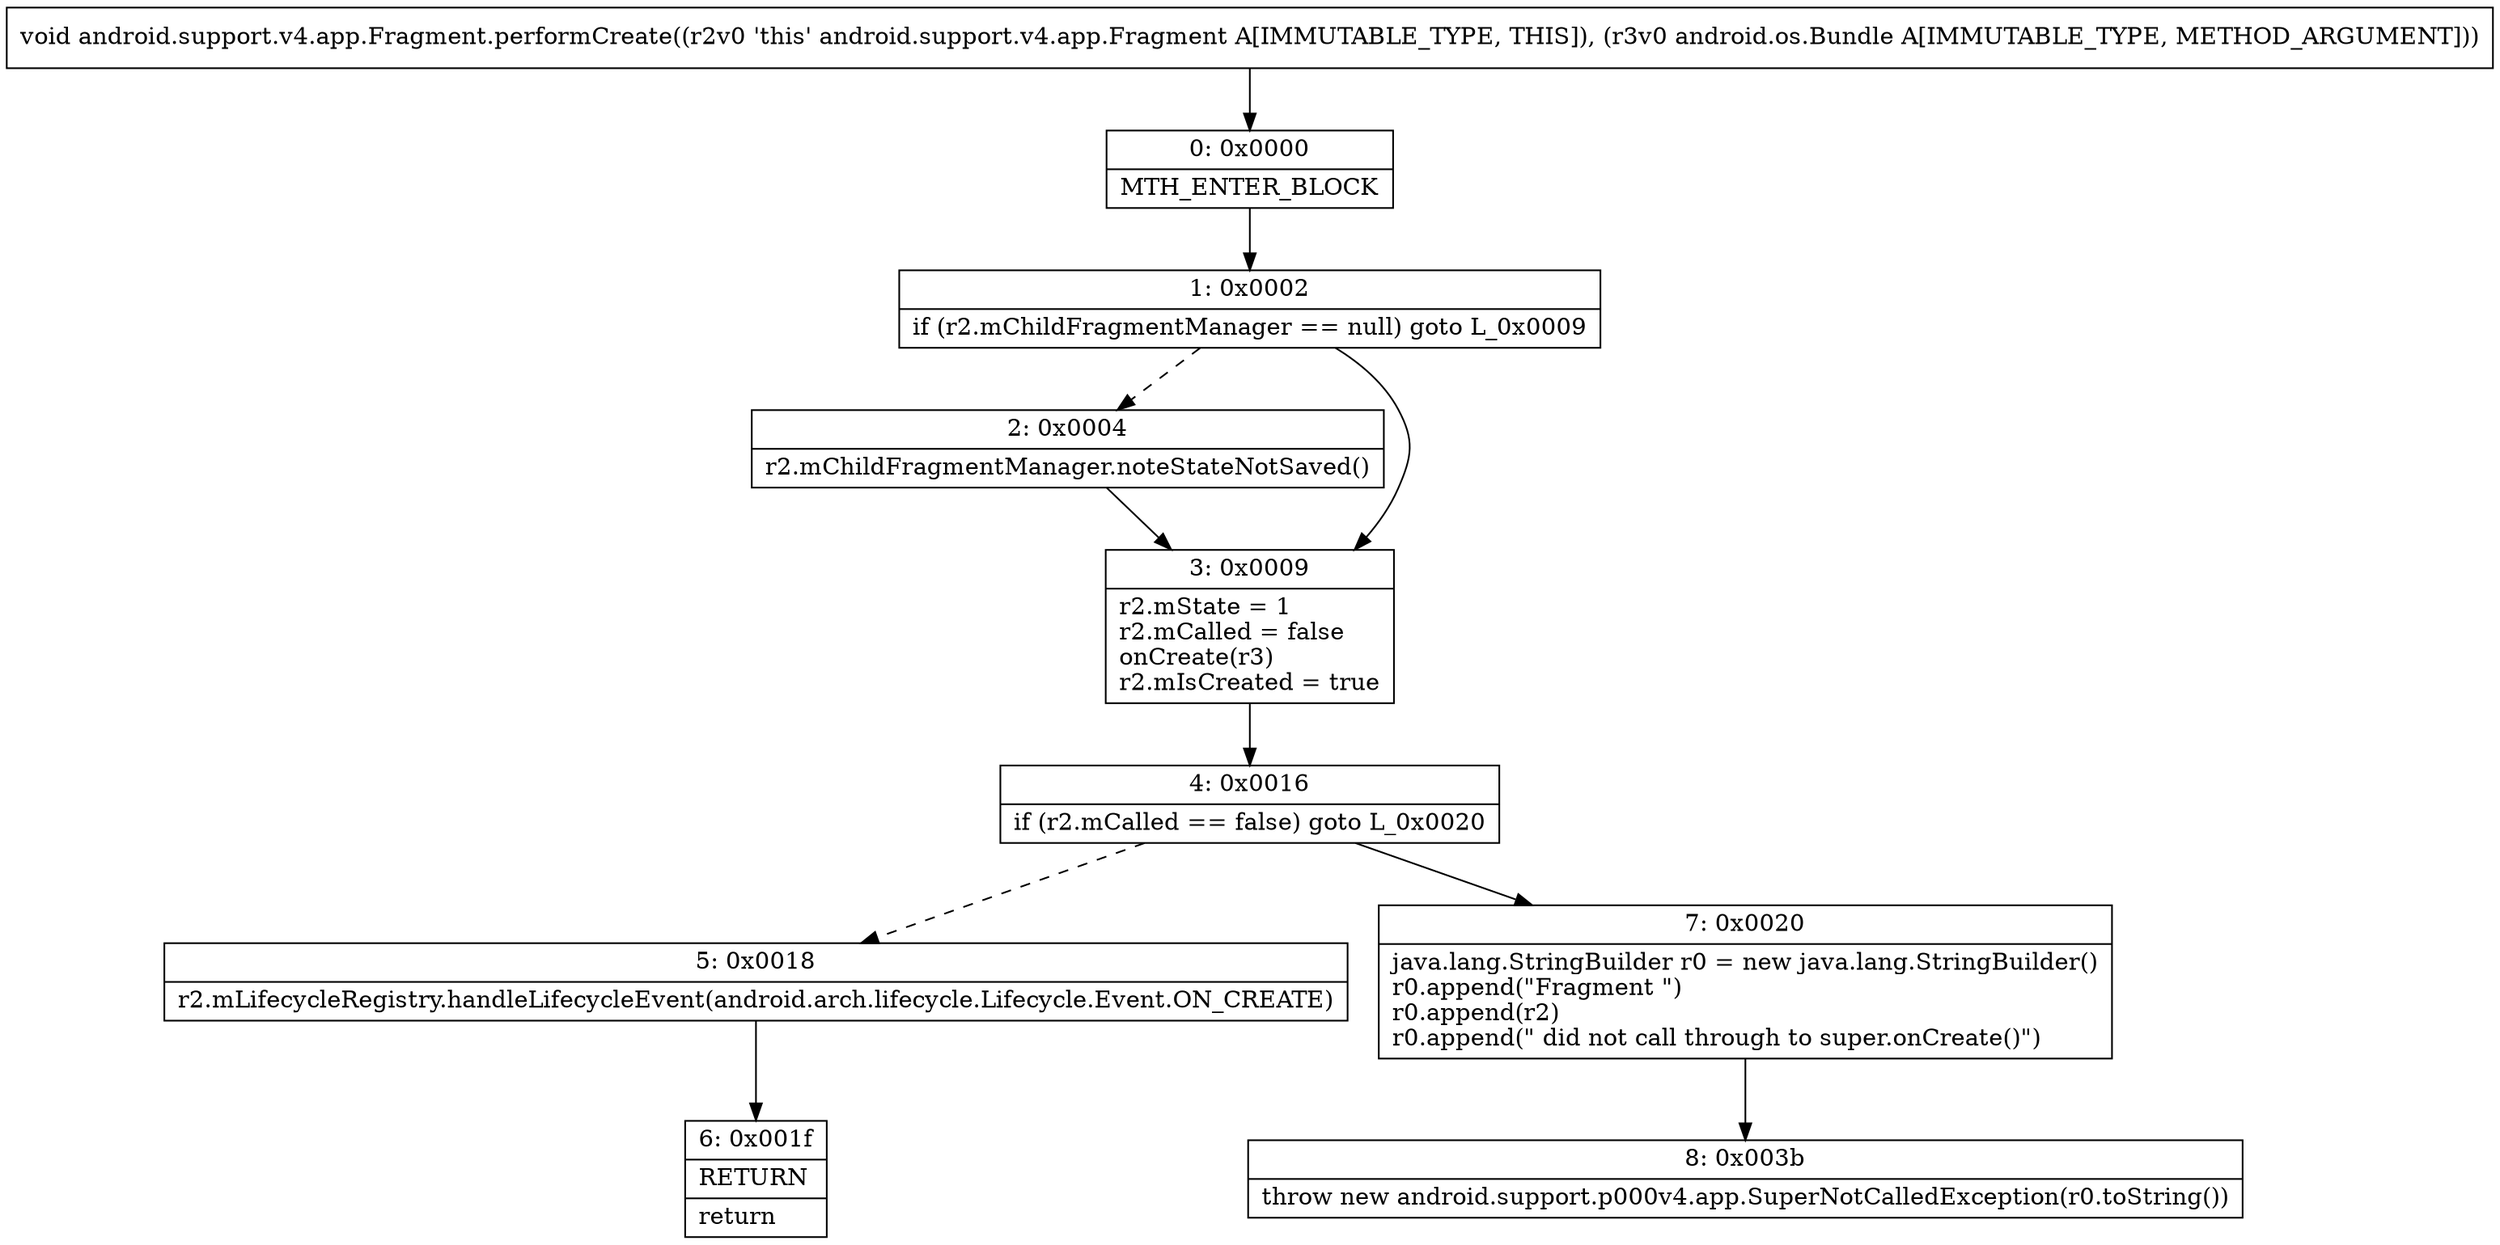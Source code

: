 digraph "CFG forandroid.support.v4.app.Fragment.performCreate(Landroid\/os\/Bundle;)V" {
Node_0 [shape=record,label="{0\:\ 0x0000|MTH_ENTER_BLOCK\l}"];
Node_1 [shape=record,label="{1\:\ 0x0002|if (r2.mChildFragmentManager == null) goto L_0x0009\l}"];
Node_2 [shape=record,label="{2\:\ 0x0004|r2.mChildFragmentManager.noteStateNotSaved()\l}"];
Node_3 [shape=record,label="{3\:\ 0x0009|r2.mState = 1\lr2.mCalled = false\lonCreate(r3)\lr2.mIsCreated = true\l}"];
Node_4 [shape=record,label="{4\:\ 0x0016|if (r2.mCalled == false) goto L_0x0020\l}"];
Node_5 [shape=record,label="{5\:\ 0x0018|r2.mLifecycleRegistry.handleLifecycleEvent(android.arch.lifecycle.Lifecycle.Event.ON_CREATE)\l}"];
Node_6 [shape=record,label="{6\:\ 0x001f|RETURN\l|return\l}"];
Node_7 [shape=record,label="{7\:\ 0x0020|java.lang.StringBuilder r0 = new java.lang.StringBuilder()\lr0.append(\"Fragment \")\lr0.append(r2)\lr0.append(\" did not call through to super.onCreate()\")\l}"];
Node_8 [shape=record,label="{8\:\ 0x003b|throw new android.support.p000v4.app.SuperNotCalledException(r0.toString())\l}"];
MethodNode[shape=record,label="{void android.support.v4.app.Fragment.performCreate((r2v0 'this' android.support.v4.app.Fragment A[IMMUTABLE_TYPE, THIS]), (r3v0 android.os.Bundle A[IMMUTABLE_TYPE, METHOD_ARGUMENT])) }"];
MethodNode -> Node_0;
Node_0 -> Node_1;
Node_1 -> Node_2[style=dashed];
Node_1 -> Node_3;
Node_2 -> Node_3;
Node_3 -> Node_4;
Node_4 -> Node_5[style=dashed];
Node_4 -> Node_7;
Node_5 -> Node_6;
Node_7 -> Node_8;
}

